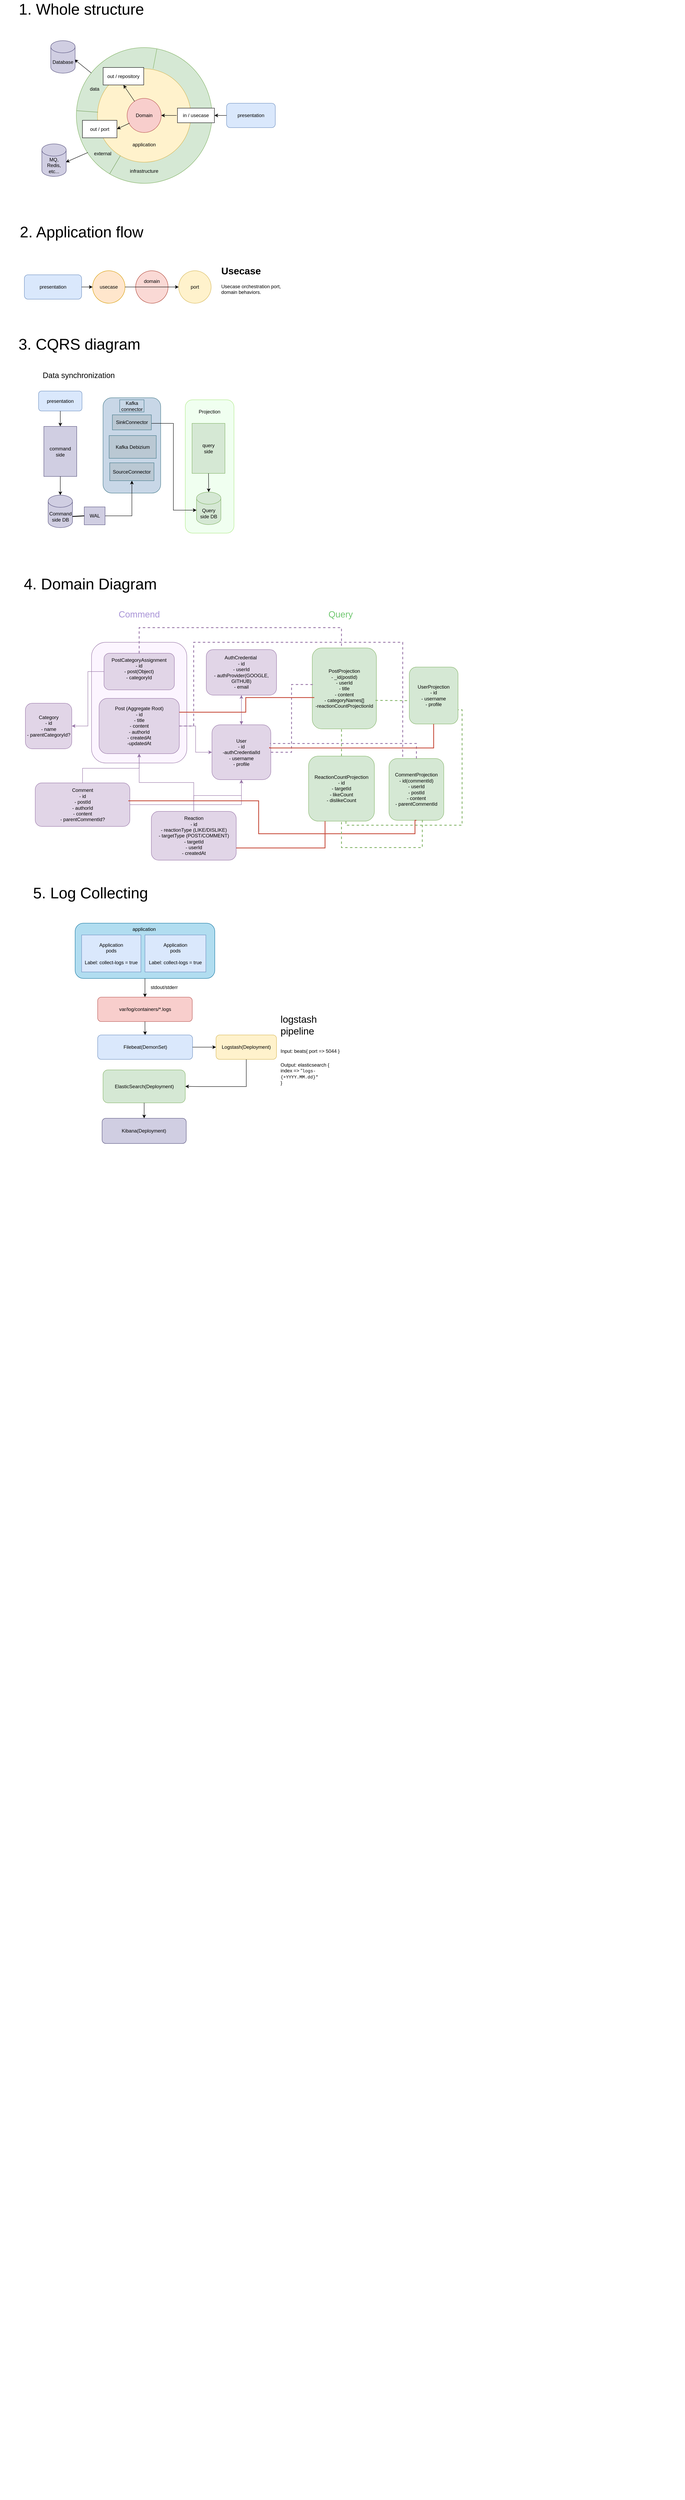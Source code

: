 <mxfile border="50" scale="3" compressed="false" locked="false" version="28.2.8">
  <diagram name="Blank" id="YmL12bMKpDGza6XwsDPr">
    <mxGraphModel dx="2720" dy="1906" grid="0" gridSize="10" guides="1" tooltips="1" connect="1" arrows="1" fold="1" page="0" pageScale="1" pageWidth="827" pageHeight="1169" background="none" math="1" shadow="0">
      <root>
        <mxCell id="X5NqExCQtvZxIxQ7pmgY-0" />
        <mxCell id="1" parent="X5NqExCQtvZxIxQ7pmgY-0" />
        <mxCell id="SZ4EYLZbuCpAx5nPU0Xi-6" value="" style="rounded=1;whiteSpace=wrap;html=1;fillColor=#C8D7E7;strokeColor=#417788;" vertex="1" parent="1">
          <mxGeometry x="270.75" y="906.5" width="142" height="234.5" as="geometry" />
        </mxCell>
        <mxCell id="BcY9sy_zfo6CxUwBML9b-4" value="" style="rounded=1;whiteSpace=wrap;html=1;fillColor=#b1ddf0;strokeColor=#10739e;" parent="1" vertex="1">
          <mxGeometry x="202" y="2199" width="344" height="136" as="geometry" />
        </mxCell>
        <mxCell id="hHeUjl5ZpuqxV36XK3zu-25" value="" style="rounded=1;whiteSpace=wrap;html=1;fillColor=light-dark(#fcf5ff, #c7d1c1);strokeColor=#9673A6;" parent="1" vertex="1">
          <mxGeometry x="242.37" y="1508" width="234.75" height="297" as="geometry" />
        </mxCell>
        <mxCell id="OlqHOeAXy3FRhEp2WzW1-74" value="" style="rounded=1;whiteSpace=wrap;html=1;fillColor=light-dark(#f0fff0, #1f2f1e);strokeColor=#AEE985;" parent="1" vertex="1">
          <mxGeometry x="473.25" y="911.5" width="120" height="328" as="geometry" />
        </mxCell>
        <mxCell id="OlqHOeAXy3FRhEp2WzW1-1" value="&lt;div&gt;&lt;br&gt;&lt;/div&gt;&lt;div&gt;&lt;br&gt;&lt;/div&gt;&lt;div&gt;&lt;br&gt;&lt;/div&gt;&lt;div&gt;&lt;br&gt;&lt;/div&gt;&lt;div&gt;&lt;br&gt;&lt;/div&gt;&lt;div&gt;&lt;br&gt;&lt;/div&gt;&lt;div&gt;&lt;br&gt;&lt;/div&gt;&lt;div&gt;&lt;br&gt;&lt;/div&gt;&lt;div&gt;&lt;br&gt;&lt;/div&gt;&lt;div&gt;&lt;br&gt;&lt;/div&gt;&lt;div&gt;&lt;br&gt;&lt;br&gt;&lt;br&gt;&lt;br&gt;&lt;br&gt;&lt;br&gt;&lt;br&gt;&lt;br&gt;&lt;br&gt;infrastructure&lt;/div&gt;" style="ellipse;whiteSpace=wrap;html=1;aspect=fixed;fillColor=#d5e8d4;strokeColor=#82b366;" parent="1" vertex="1">
          <mxGeometry x="205" y="45" width="334" height="334" as="geometry" />
        </mxCell>
        <mxCell id="OlqHOeAXy3FRhEp2WzW1-3" value="&lt;br&gt;&lt;br&gt;&lt;br&gt;&lt;br&gt;&lt;br&gt;&lt;br&gt;&lt;br&gt;&lt;br&gt;&lt;br&gt;&lt;br&gt;application" style="ellipse;whiteSpace=wrap;html=1;aspect=fixed;fillColor=#fff2cc;strokeColor=#d6b656;" parent="1" vertex="1">
          <mxGeometry x="257" y="97" width="230" height="230" as="geometry" />
        </mxCell>
        <mxCell id="OlqHOeAXy3FRhEp2WzW1-2" value="Domain" style="ellipse;whiteSpace=wrap;html=1;aspect=fixed;fillColor=#f8cecc;strokeColor=#b85450;" parent="1" vertex="1">
          <mxGeometry x="330" y="170" width="84" height="84" as="geometry" />
        </mxCell>
        <mxCell id="OlqHOeAXy3FRhEp2WzW1-4" value="in / usecase" style="rounded=0;whiteSpace=wrap;html=1;" parent="1" vertex="1">
          <mxGeometry x="454" y="194" width="91" height="36" as="geometry" />
        </mxCell>
        <mxCell id="OlqHOeAXy3FRhEp2WzW1-5" value="out / repository" style="rounded=0;whiteSpace=wrap;html=1;" parent="1" vertex="1">
          <mxGeometry x="271" y="94" width="100" height="43" as="geometry" />
        </mxCell>
        <mxCell id="OlqHOeAXy3FRhEp2WzW1-6" value="out / port" style="rounded=0;whiteSpace=wrap;html=1;" parent="1" vertex="1">
          <mxGeometry x="220" y="224" width="85" height="43" as="geometry" />
        </mxCell>
        <mxCell id="OlqHOeAXy3FRhEp2WzW1-7" value="" style="endArrow=none;html=1;rounded=0;fillColor=#d5e8d4;strokeColor=#749F5C;entryX=0.245;entryY=0.931;entryDx=0;entryDy=0;entryPerimeter=0;" parent="1" source="OlqHOeAXy3FRhEp2WzW1-1" target="OlqHOeAXy3FRhEp2WzW1-3" edge="1">
          <mxGeometry width="50" height="50" relative="1" as="geometry">
            <mxPoint x="215" y="395.03" as="sourcePoint" />
            <mxPoint x="286" y="346" as="targetPoint" />
          </mxGeometry>
        </mxCell>
        <mxCell id="OlqHOeAXy3FRhEp2WzW1-8" value="" style="endArrow=none;html=1;rounded=0;entryX=0.006;entryY=0.465;entryDx=0;entryDy=0;entryPerimeter=0;fillColor=#d5e8d4;strokeColor=#749F5C;" parent="1" source="OlqHOeAXy3FRhEp2WzW1-1" target="OlqHOeAXy3FRhEp2WzW1-3" edge="1">
          <mxGeometry width="50" height="50" relative="1" as="geometry">
            <mxPoint x="140" y="151" as="sourcePoint" />
            <mxPoint x="190" y="101" as="targetPoint" />
          </mxGeometry>
        </mxCell>
        <mxCell id="OlqHOeAXy3FRhEp2WzW1-9" value="" style="endArrow=none;html=1;rounded=0;fillColor=#d5e8d4;strokeColor=#82b366;" parent="1" target="OlqHOeAXy3FRhEp2WzW1-1" edge="1">
          <mxGeometry width="50" height="50" relative="1" as="geometry">
            <mxPoint x="394" y="97" as="sourcePoint" />
            <mxPoint x="447" y="9" as="targetPoint" />
          </mxGeometry>
        </mxCell>
        <mxCell id="OlqHOeAXy3FRhEp2WzW1-10" value="data" style="text;html=1;align=center;verticalAlign=middle;whiteSpace=wrap;rounded=0;" parent="1" vertex="1">
          <mxGeometry x="220" y="132" width="60" height="30" as="geometry" />
        </mxCell>
        <mxCell id="OlqHOeAXy3FRhEp2WzW1-11" value="external" style="text;html=1;align=center;verticalAlign=middle;whiteSpace=wrap;rounded=0;" parent="1" vertex="1">
          <mxGeometry x="240" y="291" width="60" height="30" as="geometry" />
        </mxCell>
        <mxCell id="OlqHOeAXy3FRhEp2WzW1-14" value="presentation" style="rounded=1;whiteSpace=wrap;html=1;fillColor=#dae8fc;strokeColor=#6c8ebf;" parent="1" vertex="1">
          <mxGeometry x="575" y="182" width="120" height="60" as="geometry" />
        </mxCell>
        <mxCell id="OlqHOeAXy3FRhEp2WzW1-21" value="" style="endArrow=classic;html=1;rounded=0;entryX=1;entryY=0.5;entryDx=0;entryDy=0;exitX=0;exitY=0.5;exitDx=0;exitDy=0;" parent="1" source="OlqHOeAXy3FRhEp2WzW1-14" target="OlqHOeAXy3FRhEp2WzW1-4" edge="1">
          <mxGeometry width="50" height="50" relative="1" as="geometry">
            <mxPoint x="630" y="220" as="sourcePoint" />
            <mxPoint x="680" y="170" as="targetPoint" />
          </mxGeometry>
        </mxCell>
        <mxCell id="OlqHOeAXy3FRhEp2WzW1-22" value="" style="endArrow=classic;html=1;rounded=0;" parent="1" target="OlqHOeAXy3FRhEp2WzW1-2" edge="1">
          <mxGeometry width="50" height="50" relative="1" as="geometry">
            <mxPoint x="452" y="212" as="sourcePoint" />
            <mxPoint x="530" y="162" as="targetPoint" />
          </mxGeometry>
        </mxCell>
        <mxCell id="OlqHOeAXy3FRhEp2WzW1-23" value="" style="endArrow=classic;html=1;rounded=0;entryX=1;entryY=0.5;entryDx=0;entryDy=0;exitX=0.071;exitY=0.726;exitDx=0;exitDy=0;exitPerimeter=0;" parent="1" source="OlqHOeAXy3FRhEp2WzW1-2" target="OlqHOeAXy3FRhEp2WzW1-6" edge="1">
          <mxGeometry width="50" height="50" relative="1" as="geometry">
            <mxPoint x="336" y="230" as="sourcePoint" />
            <mxPoint x="386" y="180" as="targetPoint" />
          </mxGeometry>
        </mxCell>
        <mxCell id="OlqHOeAXy3FRhEp2WzW1-24" value="" style="endArrow=classic;html=1;rounded=0;entryX=0.5;entryY=1;entryDx=0;entryDy=0;" parent="1" source="OlqHOeAXy3FRhEp2WzW1-2" target="OlqHOeAXy3FRhEp2WzW1-5" edge="1">
          <mxGeometry width="50" height="50" relative="1" as="geometry">
            <mxPoint x="384.08" y="167.35" as="sourcePoint" />
            <mxPoint x="319.0" y="133.002" as="targetPoint" />
          </mxGeometry>
        </mxCell>
        <mxCell id="OlqHOeAXy3FRhEp2WzW1-25" value="" style="endArrow=classic;html=1;rounded=0;entryX=0.985;entryY=0.562;entryDx=0;entryDy=0;exitX=0.085;exitY=0.773;exitDx=0;exitDy=0;exitPerimeter=0;entryPerimeter=0;" parent="1" source="OlqHOeAXy3FRhEp2WzW1-1" target="OlqHOeAXy3FRhEp2WzW1-51" edge="1">
          <mxGeometry width="50" height="50" relative="1" as="geometry">
            <mxPoint x="169" y="345" as="sourcePoint" />
            <mxPoint x="187" y="321" as="targetPoint" />
          </mxGeometry>
        </mxCell>
        <mxCell id="OlqHOeAXy3FRhEp2WzW1-26" value="" style="endArrow=classic;html=1;rounded=0;entryX=0.974;entryY=0.578;entryDx=0;entryDy=0;entryPerimeter=0;" parent="1" source="OlqHOeAXy3FRhEp2WzW1-1" target="OlqHOeAXy3FRhEp2WzW1-48" edge="1">
          <mxGeometry width="50" height="50" relative="1" as="geometry">
            <mxPoint x="180" y="64" as="sourcePoint" />
            <mxPoint x="203" y="77" as="targetPoint" />
          </mxGeometry>
        </mxCell>
        <mxCell id="OlqHOeAXy3FRhEp2WzW1-27" value="&lt;span style=&quot;font-size: 38px;&quot;&gt;1. Whole structure&lt;/span&gt;" style="text;html=1;align=center;verticalAlign=middle;whiteSpace=wrap;rounded=0;strokeWidth=5;" parent="1" vertex="1">
          <mxGeometry x="39" y="-64" width="357" height="30" as="geometry" />
        </mxCell>
        <mxCell id="OlqHOeAXy3FRhEp2WzW1-28" value="&lt;span style=&quot;font-size: 38px;&quot;&gt;2. Application flow&lt;/span&gt;" style="text;html=1;align=center;verticalAlign=middle;whiteSpace=wrap;rounded=0;strokeWidth=5;" parent="1" vertex="1">
          <mxGeometry x="17.5" y="484" width="400" height="30" as="geometry" />
        </mxCell>
        <mxCell id="OlqHOeAXy3FRhEp2WzW1-29" value="presentation" style="rounded=1;whiteSpace=wrap;html=1;fillColor=#dae8fc;strokeColor=#6c8ebf;" parent="1" vertex="1">
          <mxGeometry x="77" y="604" width="141" height="60" as="geometry" />
        </mxCell>
        <mxCell id="OlqHOeAXy3FRhEp2WzW1-31" value="port" style="ellipse;whiteSpace=wrap;html=1;aspect=fixed;fillColor=#fff2cc;strokeColor=#d6b656;" parent="1" vertex="1">
          <mxGeometry x="457" y="594" width="80" height="80" as="geometry" />
        </mxCell>
        <mxCell id="OlqHOeAXy3FRhEp2WzW1-32" value="usecase" style="ellipse;whiteSpace=wrap;html=1;aspect=fixed;fillColor=#ffe6cc;strokeColor=#d79b00;" parent="1" vertex="1">
          <mxGeometry x="245" y="594" width="80" height="80" as="geometry" />
        </mxCell>
        <mxCell id="OlqHOeAXy3FRhEp2WzW1-39" value="domain&lt;div&gt;&lt;br&gt;&lt;/div&gt;&lt;div&gt;&lt;br&gt;&lt;/div&gt;" style="ellipse;whiteSpace=wrap;html=1;aspect=fixed;fillColor=#fad9d5;strokeColor=#ae4132;" parent="1" vertex="1">
          <mxGeometry x="351" y="594" width="80" height="80" as="geometry" />
        </mxCell>
        <mxCell id="OlqHOeAXy3FRhEp2WzW1-40" value="" style="endArrow=classic;html=1;rounded=0;entryX=0;entryY=0.5;entryDx=0;entryDy=0;exitX=1;exitY=0.5;exitDx=0;exitDy=0;" parent="1" source="OlqHOeAXy3FRhEp2WzW1-29" target="OlqHOeAXy3FRhEp2WzW1-32" edge="1">
          <mxGeometry width="50" height="50" relative="1" as="geometry">
            <mxPoint x="218" y="639" as="sourcePoint" />
            <mxPoint x="268" y="589" as="targetPoint" />
          </mxGeometry>
        </mxCell>
        <mxCell id="OlqHOeAXy3FRhEp2WzW1-44" value="" style="endArrow=classic;html=1;rounded=0;exitX=1;exitY=0.5;exitDx=0;exitDy=0;entryX=0;entryY=0.5;entryDx=0;entryDy=0;" parent="1" source="OlqHOeAXy3FRhEp2WzW1-32" target="OlqHOeAXy3FRhEp2WzW1-31" edge="1">
          <mxGeometry width="50" height="50" relative="1" as="geometry">
            <mxPoint x="329" y="673" as="sourcePoint" />
            <mxPoint x="379" y="623" as="targetPoint" />
          </mxGeometry>
        </mxCell>
        <mxCell id="OlqHOeAXy3FRhEp2WzW1-45" value="&lt;span style=&quot;font-size: 38px;&quot;&gt;3. CQRS diagram&amp;nbsp;&lt;/span&gt;" style="text;html=1;align=center;verticalAlign=middle;whiteSpace=wrap;rounded=0;strokeWidth=5;" parent="1" vertex="1">
          <mxGeometry x="17.5" y="756" width="400" height="38" as="geometry" />
        </mxCell>
        <mxCell id="OlqHOeAXy3FRhEp2WzW1-46" value="&lt;h1 style=&quot;margin-top: 0px;&quot;&gt;Usecase&lt;/h1&gt;&lt;p&gt;Usecase orchestration port, domain behaviors.&lt;/p&gt;&lt;p&gt;&lt;br&gt;&lt;/p&gt;" style="text;html=1;whiteSpace=wrap;overflow=hidden;rounded=0;" parent="1" vertex="1">
          <mxGeometry x="560" y="574" width="180" height="120" as="geometry" />
        </mxCell>
        <mxCell id="OlqHOeAXy3FRhEp2WzW1-48" value="Database" style="shape=cylinder3;whiteSpace=wrap;html=1;boundedLbl=1;backgroundOutline=1;size=15;fillColor=#d0cee2;strokeColor=#56517e;" parent="1" vertex="1">
          <mxGeometry x="142" y="28" width="60" height="80" as="geometry" />
        </mxCell>
        <mxCell id="OlqHOeAXy3FRhEp2WzW1-51" value="MQ, Redis, etc..." style="shape=cylinder3;whiteSpace=wrap;html=1;boundedLbl=1;backgroundOutline=1;size=15;fillColor=#d0cee2;strokeColor=#56517e;" parent="1" vertex="1">
          <mxGeometry x="120" y="282" width="60" height="80" as="geometry" />
        </mxCell>
        <mxCell id="OlqHOeAXy3FRhEp2WzW1-52" value="Query side DB" style="shape=cylinder3;whiteSpace=wrap;html=1;boundedLbl=1;backgroundOutline=1;size=15;fillColor=#d5e8d4;strokeColor=#82b366;" parent="1" vertex="1">
          <mxGeometry x="501" y="1138.5" width="60" height="80" as="geometry" />
        </mxCell>
        <mxCell id="OlqHOeAXy3FRhEp2WzW1-53" value="command&lt;div&gt;side&lt;/div&gt;" style="rounded=0;whiteSpace=wrap;html=1;fillColor=#d0cee2;strokeColor=#56517e;" parent="1" vertex="1">
          <mxGeometry x="125" y="977" width="81" height="123" as="geometry" />
        </mxCell>
        <mxCell id="OlqHOeAXy3FRhEp2WzW1-54" value="Command&lt;div&gt;side DB&lt;/div&gt;" style="shape=cylinder3;whiteSpace=wrap;html=1;boundedLbl=1;backgroundOutline=1;size=15;fillColor=#d0cee2;strokeColor=#56517e;" parent="1" vertex="1">
          <mxGeometry x="135.5" y="1146" width="60" height="80" as="geometry" />
        </mxCell>
        <mxCell id="OlqHOeAXy3FRhEp2WzW1-57" value="query&lt;div&gt;side&lt;/div&gt;" style="rounded=0;whiteSpace=wrap;html=1;fillColor=#d5e8d4;strokeColor=#82b366;" parent="1" vertex="1">
          <mxGeometry x="490" y="969.5" width="81" height="123" as="geometry" />
        </mxCell>
        <mxCell id="OlqHOeAXy3FRhEp2WzW1-59" value="" style="endArrow=classic;html=1;rounded=0;exitX=0.5;exitY=1;exitDx=0;exitDy=0;entryX=0.5;entryY=0;entryDx=0;entryDy=0;entryPerimeter=0;" parent="1" source="OlqHOeAXy3FRhEp2WzW1-53" target="OlqHOeAXy3FRhEp2WzW1-54" edge="1">
          <mxGeometry width="50" height="50" relative="1" as="geometry">
            <mxPoint x="208.5" y="1126" as="sourcePoint" />
            <mxPoint x="258.5" y="1076" as="targetPoint" />
          </mxGeometry>
        </mxCell>
        <mxCell id="OlqHOeAXy3FRhEp2WzW1-60" value="" style="endArrow=classic;html=1;rounded=0;exitX=0.5;exitY=1;exitDx=0;exitDy=0;entryX=0.5;entryY=0;entryDx=0;entryDy=0;entryPerimeter=0;" parent="1" source="OlqHOeAXy3FRhEp2WzW1-57" target="OlqHOeAXy3FRhEp2WzW1-52" edge="1">
          <mxGeometry width="50" height="50" relative="1" as="geometry">
            <mxPoint x="594" y="1124.5" as="sourcePoint" />
            <mxPoint x="644" y="1074.5" as="targetPoint" />
          </mxGeometry>
        </mxCell>
        <mxCell id="OlqHOeAXy3FRhEp2WzW1-61" value="&lt;font style=&quot;font-size: 19px;&quot;&gt;Data synchronization&lt;/font&gt;" style="text;html=1;align=center;verticalAlign=middle;whiteSpace=wrap;rounded=0;" parent="1" vertex="1">
          <mxGeometry x="105" y="837" width="212" height="30" as="geometry" />
        </mxCell>
        <mxCell id="OlqHOeAXy3FRhEp2WzW1-63" value="presentation" style="rounded=1;whiteSpace=wrap;html=1;fillColor=#dae8fc;strokeColor=#6c8ebf;" parent="1" vertex="1">
          <mxGeometry x="112" y="890" width="107" height="49" as="geometry" />
        </mxCell>
        <mxCell id="OlqHOeAXy3FRhEp2WzW1-64" value="" style="endArrow=classic;html=1;rounded=0;exitX=0.5;exitY=1;exitDx=0;exitDy=0;entryX=0.5;entryY=0;entryDx=0;entryDy=0;" parent="1" source="OlqHOeAXy3FRhEp2WzW1-63" target="OlqHOeAXy3FRhEp2WzW1-53" edge="1">
          <mxGeometry width="50" height="50" relative="1" as="geometry">
            <mxPoint x="285" y="1003" as="sourcePoint" />
            <mxPoint x="335" y="953" as="targetPoint" />
          </mxGeometry>
        </mxCell>
        <mxCell id="OlqHOeAXy3FRhEp2WzW1-72" value="&lt;span style=&quot;font-size: 38px;&quot;&gt;4. Domain Diagram&amp;nbsp;&amp;nbsp;&lt;/span&gt;" style="text;html=1;align=center;verticalAlign=middle;whiteSpace=wrap;rounded=0;strokeWidth=5;" parent="1" vertex="1">
          <mxGeometry x="49" y="1346" width="402" height="38" as="geometry" />
        </mxCell>
        <mxCell id="OlqHOeAXy3FRhEp2WzW1-75" value="Projection" style="text;html=1;align=center;verticalAlign=middle;whiteSpace=wrap;rounded=0;" parent="1" vertex="1">
          <mxGeometry x="503.25" y="925.5" width="60" height="30" as="geometry" />
        </mxCell>
        <mxCell id="hHeUjl5ZpuqxV36XK3zu-1" value="Category&lt;br&gt;- id&lt;br&gt;- name&lt;br&gt;- parentCategoryId?" style="rounded=1;whiteSpace=wrap;html=1;strokeColor=#9673a6;fillColor=#e1d5e7;fontSize=12" parent="1" vertex="1">
          <mxGeometry x="79.5" y="1658" width="114.25" height="112" as="geometry" />
        </mxCell>
        <mxCell id="hHeUjl5ZpuqxV36XK3zu-2" value="User&lt;br&gt;- id&lt;div&gt;-authCredentialId&lt;br&gt;&lt;div&gt;- username&lt;br&gt;- profile&lt;/div&gt;&lt;/div&gt;" style="rounded=1;whiteSpace=wrap;html=1;strokeColor=#9673a6;fillColor=#e1d5e7;fontSize=12" parent="1" vertex="1">
          <mxGeometry x="539" y="1711" width="145" height="135" as="geometry" />
        </mxCell>
        <mxCell id="hHeUjl5ZpuqxV36XK3zu-3" value="Post (Aggregate Root)&lt;br&gt;- id&lt;br&gt;- title&lt;br&gt;- content&lt;br&gt;- authorId&lt;br&gt;- createdAt&lt;div&gt;-updatedAt&lt;/div&gt;" style="rounded=1;whiteSpace=wrap;html=1;strokeColor=#9673a6;fillColor=#e1d5e7;fontSize=12" parent="1" vertex="1">
          <mxGeometry x="261" y="1646" width="197.5" height="136" as="geometry" />
        </mxCell>
        <mxCell id="hHeUjl5ZpuqxV36XK3zu-4" value="Comment&lt;br&gt;- id&lt;br&gt;- postId&lt;br&gt;- authorId&lt;br&gt;- content&lt;br&gt;- parentCommentId?" style="rounded=1;whiteSpace=wrap;html=1;strokeColor=#9673a6;fillColor=#e1d5e7;fontSize=12" parent="1" vertex="1">
          <mxGeometry x="103.75" y="1854" width="233" height="107" as="geometry" />
        </mxCell>
        <mxCell id="hHeUjl5ZpuqxV36XK3zu-5" value="&lt;div&gt;Reaction&lt;/div&gt;&lt;div&gt;&lt;span style=&quot;background-color: transparent; color: light-dark(rgb(0, 0, 0), rgb(255, 255, 255));&quot;&gt;- id&lt;/span&gt;&lt;/div&gt;&lt;div&gt;&lt;span style=&quot;background-color: transparent; color: light-dark(rgb(0, 0, 0), rgb(255, 255, 255));&quot;&gt;- reactionType (LIKE/DISLIKE)&lt;/span&gt;&lt;/div&gt;- targetType (POST/COMMENT)&lt;br&gt;- targetId&lt;br&gt;- userId&lt;br&gt;- createdAt" style="rounded=1;whiteSpace=wrap;html=1;strokeColor=#9673a6;fillColor=#e1d5e7;fontSize=12" parent="1" vertex="1">
          <mxGeometry x="389.74" y="1924" width="209" height="120" as="geometry" />
        </mxCell>
        <mxCell id="hHeUjl5ZpuqxV36XK3zu-7" style="edgeStyle=orthogonalEdgeStyle;rounded=0;orthogonalLoop=1;jettySize=auto;fillColor=#e1d5e7;strokeColor=#9673a6;" parent="1" source="hHeUjl5ZpuqxV36XK3zu-3" target="hHeUjl5ZpuqxV36XK3zu-2" edge="1">
          <mxGeometry relative="1" as="geometry" />
        </mxCell>
        <mxCell id="hHeUjl5ZpuqxV36XK3zu-9" style="edgeStyle=orthogonalEdgeStyle;rounded=0;orthogonalLoop=1;jettySize=auto;fillColor=#e1d5e7;strokeColor=#9673a6;" parent="1" source="hHeUjl5ZpuqxV36XK3zu-4" target="hHeUjl5ZpuqxV36XK3zu-3" edge="1">
          <mxGeometry relative="1" as="geometry" />
        </mxCell>
        <mxCell id="hHeUjl5ZpuqxV36XK3zu-10" style="edgeStyle=orthogonalEdgeStyle;rounded=0;orthogonalLoop=1;jettySize=auto;fillColor=#e1d5e7;strokeColor=#9673a6;" parent="1" source="hHeUjl5ZpuqxV36XK3zu-4" target="hHeUjl5ZpuqxV36XK3zu-2" edge="1">
          <mxGeometry relative="1" as="geometry" />
        </mxCell>
        <mxCell id="hHeUjl5ZpuqxV36XK3zu-11" style="edgeStyle=orthogonalEdgeStyle;rounded=0;orthogonalLoop=1;jettySize=auto;fillColor=#e1d5e7;strokeColor=#9673a6;" parent="1" source="hHeUjl5ZpuqxV36XK3zu-5" target="hHeUjl5ZpuqxV36XK3zu-2" edge="1">
          <mxGeometry relative="1" as="geometry" />
        </mxCell>
        <mxCell id="hHeUjl5ZpuqxV36XK3zu-12" style="edgeStyle=orthogonalEdgeStyle;rounded=0;orthogonalLoop=1;jettySize=auto;fillColor=#e1d5e7;strokeColor=#9673a6;" parent="1" source="hHeUjl5ZpuqxV36XK3zu-5" target="hHeUjl5ZpuqxV36XK3zu-3" edge="1">
          <mxGeometry relative="1" as="geometry" />
        </mxCell>
        <mxCell id="hHeUjl5ZpuqxV36XK3zu-17" value="PostProjection&lt;div&gt;&lt;span style=&quot;background-color: transparent; color: light-dark(rgb(0, 0, 0), rgb(255, 255, 255));&quot;&gt;- _id(postId)&lt;/span&gt;&lt;/div&gt;&lt;div&gt;- userId&lt;/div&gt;&lt;div&gt;&lt;span style=&quot;background-color: transparent; color: light-dark(rgb(0, 0, 0), rgb(255, 255, 255));&quot;&gt;- title&lt;/span&gt;&lt;/div&gt;&lt;div&gt;- content&lt;/div&gt;&lt;div&gt;&lt;span style=&quot;background-color: transparent; color: light-dark(rgb(0, 0, 0), rgb(255, 255, 255));&quot;&gt;- categoryNames[]&lt;/span&gt;&lt;/div&gt;&lt;div&gt;-reactionCountProjectionId&lt;/div&gt;" style="rounded=1;whiteSpace=wrap;html=1;fillColor=#d5e8d4;strokeColor=#82b366;" parent="1" vertex="1">
          <mxGeometry x="786" y="1522" width="158" height="199" as="geometry" />
        </mxCell>
        <mxCell id="hHeUjl5ZpuqxV36XK3zu-18" value="AuthCredential&amp;nbsp;&lt;div&gt;- id&lt;/div&gt;&lt;div&gt;- userId&lt;/div&gt;&lt;div&gt;- authProvider(GOOGLE, GITHUB)&lt;/div&gt;&lt;div&gt;-&amp;nbsp;email&lt;/div&gt;" style="rounded=1;whiteSpace=wrap;html=1;fillColor=#e1d5e7;strokeColor=#9673a6;" parent="1" vertex="1">
          <mxGeometry x="525" y="1526" width="173" height="112" as="geometry" />
        </mxCell>
        <mxCell id="hHeUjl5ZpuqxV36XK3zu-20" value="" style="endArrow=classic;html=1;rounded=0;exitX=0.5;exitY=0;exitDx=0;exitDy=0;entryX=0.5;entryY=1;entryDx=0;entryDy=0;edgeStyle=orthogonalEdgeStyle;fillColor=#e1d5e7;strokeColor=#9673a6;startArrow=block;startFill=1;" parent="1" source="hHeUjl5ZpuqxV36XK3zu-2" target="hHeUjl5ZpuqxV36XK3zu-18" edge="1">
          <mxGeometry width="50" height="50" relative="1" as="geometry">
            <mxPoint x="700" y="1619" as="sourcePoint" />
            <mxPoint x="750" y="1569" as="targetPoint" />
          </mxGeometry>
        </mxCell>
        <mxCell id="hHeUjl5ZpuqxV36XK3zu-21" value="ReactionCountProjection&lt;div&gt;- id&lt;/div&gt;&lt;div&gt;- targetId&lt;/div&gt;&lt;div&gt;- likeCount&lt;/div&gt;&lt;div&gt;- dislikeCount&lt;/div&gt;" style="rounded=1;whiteSpace=wrap;html=1;fillColor=#d5e8d4;strokeColor=#82b366;" parent="1" vertex="1">
          <mxGeometry x="777" y="1788" width="162" height="160" as="geometry" />
        </mxCell>
        <mxCell id="hHeUjl5ZpuqxV36XK3zu-24" value="PostCategoryAssignment&lt;div&gt;- id&lt;/div&gt;&lt;div&gt;- post(Object)&lt;/div&gt;&lt;div&gt;- categoryId&lt;/div&gt;&lt;div&gt;&lt;br&gt;&lt;/div&gt;" style="rounded=1;whiteSpace=wrap;html=1;fillColor=#e1d5e7;strokeColor=#9673a6;" parent="1" vertex="1">
          <mxGeometry x="273.12" y="1535" width="173.25" height="90" as="geometry" />
        </mxCell>
        <mxCell id="hHeUjl5ZpuqxV36XK3zu-28" value="" style="endArrow=classic;html=1;rounded=0;exitX=0;exitY=0.5;exitDx=0;exitDy=0;entryX=1;entryY=0.5;entryDx=0;entryDy=0;edgeStyle=orthogonalEdgeStyle;fillColor=#e1d5e7;strokeColor=#9673a6;" parent="1" source="hHeUjl5ZpuqxV36XK3zu-24" target="hHeUjl5ZpuqxV36XK3zu-1" edge="1">
          <mxGeometry width="50" height="50" relative="1" as="geometry">
            <mxPoint x="226.5" y="1535" as="sourcePoint" />
            <mxPoint x="276.5" y="1485" as="targetPoint" />
          </mxGeometry>
        </mxCell>
        <mxCell id="hHeUjl5ZpuqxV36XK3zu-29" value="&lt;font style=&quot;font-size: 22px; color: rgb(168, 147, 215);&quot;&gt;Commend&lt;/font&gt;" style="text;html=1;align=center;verticalAlign=middle;whiteSpace=wrap;rounded=0;" parent="1" vertex="1">
          <mxGeometry x="329.74" y="1425" width="60" height="30" as="geometry" />
        </mxCell>
        <mxCell id="hHeUjl5ZpuqxV36XK3zu-30" value="&lt;font style=&quot;font-size: 22px; color: rgb(113, 200, 113);&quot;&gt;Query&lt;/font&gt;" style="text;html=1;align=center;verticalAlign=middle;whiteSpace=wrap;rounded=0;" parent="1" vertex="1">
          <mxGeometry x="826" y="1425" width="60" height="30" as="geometry" />
        </mxCell>
        <mxCell id="hHeUjl5ZpuqxV36XK3zu-31" value="" style="endArrow=none;html=1;strokeWidth=2;rounded=0;edgeStyle=orthogonalEdgeStyle;exitX=0.5;exitY=0;exitDx=0;exitDy=0;fillColor=#e1d5e7;strokeColor=#9673a6;dashed=1;" parent="1" source="hHeUjl5ZpuqxV36XK3zu-24" target="hHeUjl5ZpuqxV36XK3zu-17" edge="1">
          <mxGeometry width="50" height="50" relative="1" as="geometry">
            <mxPoint x="710" y="1539" as="sourcePoint" />
            <mxPoint x="767" y="1608" as="targetPoint" />
            <Array as="points">
              <mxPoint x="360" y="1472" />
              <mxPoint x="858" y="1472" />
            </Array>
          </mxGeometry>
        </mxCell>
        <mxCell id="hHeUjl5ZpuqxV36XK3zu-36" value="" style="endArrow=none;dashed=1;html=1;strokeWidth=2;rounded=0;edgeStyle=orthogonalEdgeStyle;entryX=0.019;entryY=0.452;entryDx=0;entryDy=0;entryPerimeter=0;fillColor=#e1d5e7;strokeColor=#9673a6;" parent="1" source="hHeUjl5ZpuqxV36XK3zu-2" target="hHeUjl5ZpuqxV36XK3zu-17" edge="1">
          <mxGeometry width="50" height="50" relative="1" as="geometry">
            <mxPoint x="702" y="1760" as="sourcePoint" />
            <mxPoint x="752" y="1710" as="targetPoint" />
          </mxGeometry>
        </mxCell>
        <mxCell id="hHeUjl5ZpuqxV36XK3zu-37" value="" style="endArrow=none;dashed=1;html=1;strokeWidth=2;rounded=0;edgeStyle=orthogonalEdgeStyle;entryX=0.456;entryY=1.005;entryDx=0;entryDy=0;entryPerimeter=0;fillColor=#d5e8d4;strokeColor=#82b366;exitX=0.5;exitY=0;exitDx=0;exitDy=0;" parent="1" source="hHeUjl5ZpuqxV36XK3zu-21" target="hHeUjl5ZpuqxV36XK3zu-17" edge="1">
          <mxGeometry width="50" height="50" relative="1" as="geometry">
            <mxPoint x="851" y="1796" as="sourcePoint" />
            <mxPoint x="1098" y="1741" as="targetPoint" />
          </mxGeometry>
        </mxCell>
        <mxCell id="hHeUjl5ZpuqxV36XK3zu-39" value="CommentProjection&lt;div&gt;- id(commentId)&lt;/div&gt;&lt;div&gt;- userId&lt;/div&gt;&lt;div&gt;&lt;span style=&quot;background-color: transparent; color: light-dark(rgb(0, 0, 0), rgb(255, 255, 255));&quot;&gt;- postId&lt;/span&gt;&lt;/div&gt;&lt;div&gt;- content&lt;/div&gt;&lt;div&gt;-&amp;nbsp;&lt;span style=&quot;background-color: transparent; color: light-dark(rgb(0, 0, 0), rgb(255, 255, 255));&quot;&gt;parentCommentId&lt;/span&gt;&lt;/div&gt;" style="rounded=1;whiteSpace=wrap;html=1;fillColor=#d5e8d4;strokeColor=#82b366;" parent="1" vertex="1">
          <mxGeometry x="975" y="1794" width="135" height="152" as="geometry" />
        </mxCell>
        <mxCell id="hHeUjl5ZpuqxV36XK3zu-41" value="" style="endArrow=none;html=1;rounded=0;entryX=0.032;entryY=0.613;entryDx=0;entryDy=0;exitX=1;exitY=0.25;exitDx=0;exitDy=0;entryPerimeter=0;fillColor=#fad9d5;jumpSize=6;edgeStyle=orthogonalEdgeStyle;endSize=11;startSize=12;strokeWidth=2;strokeColor=#C64A39;" parent="1" source="hHeUjl5ZpuqxV36XK3zu-3" target="hHeUjl5ZpuqxV36XK3zu-17" edge="1">
          <mxGeometry width="50" height="50" relative="1" as="geometry">
            <mxPoint x="494" y="1706.041" as="sourcePoint" />
            <mxPoint x="823.5" y="1697" as="targetPoint" />
          </mxGeometry>
        </mxCell>
        <mxCell id="hHeUjl5ZpuqxV36XK3zu-42" value="" style="endArrow=none;html=1;rounded=0;exitX=0.984;exitY=0.411;exitDx=0;exitDy=0;exitPerimeter=0;entryX=0.5;entryY=1;entryDx=0;entryDy=0;strokeWidth=2;fillColor=#d5e8d4;strokeColor=#C64A39;edgeStyle=orthogonalEdgeStyle;" parent="1" source="hHeUjl5ZpuqxV36XK3zu-4" target="hHeUjl5ZpuqxV36XK3zu-39" edge="1">
          <mxGeometry width="50" height="50" relative="1" as="geometry">
            <mxPoint x="360" y="1900" as="sourcePoint" />
            <mxPoint x="410" y="1850" as="targetPoint" />
            <Array as="points">
              <mxPoint x="654" y="1898" />
              <mxPoint x="654" y="1979" />
              <mxPoint x="1039" y="1979" />
            </Array>
          </mxGeometry>
        </mxCell>
        <mxCell id="hHeUjl5ZpuqxV36XK3zu-43" value="" style="endArrow=none;dashed=1;html=1;strokeWidth=2;rounded=0;exitX=0.5;exitY=0;exitDx=0;exitDy=0;entryX=0.986;entryY=0.341;entryDx=0;entryDy=0;entryPerimeter=0;edgeStyle=orthogonalEdgeStyle;fillColor=#e1d5e7;strokeColor=#9673a6;" parent="1" source="hHeUjl5ZpuqxV36XK3zu-39" target="hHeUjl5ZpuqxV36XK3zu-2" edge="1">
          <mxGeometry width="50" height="50" relative="1" as="geometry">
            <mxPoint x="1145" y="1759" as="sourcePoint" />
            <mxPoint x="1230" y="1625" as="targetPoint" />
          </mxGeometry>
        </mxCell>
        <mxCell id="hHeUjl5ZpuqxV36XK3zu-44" value="" style="endArrow=none;dashed=1;html=1;strokeWidth=2;rounded=0;entryX=0.5;entryY=1;entryDx=0;entryDy=0;edgeStyle=orthogonalEdgeStyle;fillColor=#d5e8d4;strokeColor=#82b366;" parent="1" target="hHeUjl5ZpuqxV36XK3zu-21" edge="1">
          <mxGeometry width="50" height="50" relative="1" as="geometry">
            <mxPoint x="1058" y="1946" as="sourcePoint" />
            <mxPoint x="988" y="1969" as="targetPoint" />
            <Array as="points">
              <mxPoint x="1057" y="2013" />
              <mxPoint x="858" y="2013" />
            </Array>
          </mxGeometry>
        </mxCell>
        <mxCell id="hHeUjl5ZpuqxV36XK3zu-46" value="" style="endArrow=none;dashed=1;html=1;strokeWidth=2;rounded=0;entryX=0.25;entryY=0;entryDx=0;entryDy=0;edgeStyle=orthogonalEdgeStyle;fillColor=#e1d5e7;strokeColor=#9673a6;" parent="1" source="hHeUjl5ZpuqxV36XK3zu-3" target="hHeUjl5ZpuqxV36XK3zu-39" edge="1">
          <mxGeometry width="50" height="50" relative="1" as="geometry">
            <mxPoint x="1496" y="1743" as="sourcePoint" />
            <mxPoint x="1135" y="1706" as="targetPoint" />
            <Array as="points">
              <mxPoint x="494" y="1714" />
              <mxPoint x="494" y="1508" />
              <mxPoint x="1009" y="1508" />
            </Array>
          </mxGeometry>
        </mxCell>
        <mxCell id="8rjKGR-H0WEBtovxUZnX-6" value="&#xa;  &#xa;    &#xa;      &#xa;        &#xa;        &#xa;        &#xa;        &#xa;        &#xa;          &#xa;        &#xa;        &#xa;        &#xa;        &#xa;          &#xa;        &#xa;        &#xa;        &#xa;        &#xa;          &#xa;        &#xa;        &#xa;        &#xa;        &#xa;          &#xa;        &#xa;        &#xa;        &#xa;        &#xa;          &#xa;        &#xa;        &#xa;        &#xa;        &#xa;          &#xa;        &#xa;        &#xa;        &#xa;        &#xa;          &#xa;        &#xa;        &#xa;        &#xa;        &#xa;          &#xa;        &#xa;        &#xa;        &#xa;        &#xa;          &#xa;        &#xa;        &#xa;        &#xa;        &#xa;          &#xa;        &#xa;&#xa;      &#xa;    &#xa;  &#xa;" style="text;whiteSpace=wrap;html=1;" parent="1" vertex="1">
          <mxGeometry x="1675" y="5192" width="28" height="885" as="geometry" />
        </mxCell>
        <mxCell id="KKNbO1JhLJstWaGySZ7I-7" value="" style="endArrow=none;html=1;rounded=0;strokeWidth=2;edgeStyle=orthogonalEdgeStyle;entryX=0.25;entryY=1;entryDx=0;entryDy=0;exitX=1;exitY=0.75;exitDx=0;exitDy=0;fillColor=#d5e8d4;strokeColor=#C64A39;" parent="1" source="hHeUjl5ZpuqxV36XK3zu-5" target="hHeUjl5ZpuqxV36XK3zu-21" edge="1">
          <mxGeometry width="50" height="50" relative="1" as="geometry">
            <mxPoint x="773" y="2072" as="sourcePoint" />
            <mxPoint x="823" y="2022" as="targetPoint" />
          </mxGeometry>
        </mxCell>
        <mxCell id="KKNbO1JhLJstWaGySZ7I-8" value="UserProjection&lt;div&gt;- id&lt;div&gt;&lt;div&gt;- username&lt;br&gt;- profile&lt;/div&gt;&lt;/div&gt;&lt;/div&gt;" style="rounded=1;whiteSpace=wrap;html=1;fillColor=#d5e8d4;strokeColor=#82b366;" parent="1" vertex="1">
          <mxGeometry x="1025" y="1569" width="120" height="140" as="geometry" />
        </mxCell>
        <mxCell id="KKNbO1JhLJstWaGySZ7I-9" value="" style="endArrow=none;html=1;rounded=0;edgeStyle=orthogonalEdgeStyle;strokeWidth=2;entryX=0.5;entryY=1;entryDx=0;entryDy=0;fillColor=#d5e8d4;strokeColor=#C64A39;" parent="1" target="KKNbO1JhLJstWaGySZ7I-8" edge="1">
          <mxGeometry width="50" height="50" relative="1" as="geometry">
            <mxPoint x="680" y="1767" as="sourcePoint" />
            <mxPoint x="997" y="1706" as="targetPoint" />
            <Array as="points">
              <mxPoint x="681" y="1768" />
              <mxPoint x="1085" y="1768" />
            </Array>
          </mxGeometry>
        </mxCell>
        <mxCell id="KKNbO1JhLJstWaGySZ7I-10" value="" style="endArrow=none;dashed=1;html=1;strokeWidth=2;rounded=0;exitX=0.985;exitY=0.648;exitDx=0;exitDy=0;exitPerimeter=0;entryX=0.006;entryY=0.59;entryDx=0;entryDy=0;entryPerimeter=0;fillColor=#d5e8d4;strokeColor=#82b366;" parent="1" source="hHeUjl5ZpuqxV36XK3zu-17" target="KKNbO1JhLJstWaGySZ7I-8" edge="1">
          <mxGeometry width="50" height="50" relative="1" as="geometry">
            <mxPoint x="958" y="1702" as="sourcePoint" />
            <mxPoint x="1008" y="1652" as="targetPoint" />
          </mxGeometry>
        </mxCell>
        <mxCell id="KKNbO1JhLJstWaGySZ7I-11" value="" style="endArrow=none;dashed=1;html=1;strokeWidth=2;rounded=0;entryX=1;entryY=0.75;entryDx=0;entryDy=0;exitX=0.568;exitY=1.002;exitDx=0;exitDy=0;exitPerimeter=0;edgeStyle=orthogonalEdgeStyle;fillColor=#d5e8d4;strokeColor=#82b366;" parent="1" source="hHeUjl5ZpuqxV36XK3zu-21" target="KKNbO1JhLJstWaGySZ7I-8" edge="1">
          <mxGeometry width="50" height="50" relative="1" as="geometry">
            <mxPoint x="1173" y="1799" as="sourcePoint" />
            <mxPoint x="1223" y="1749" as="targetPoint" />
          </mxGeometry>
        </mxCell>
        <mxCell id="BcY9sy_zfo6CxUwBML9b-1" value="&lt;span style=&quot;font-size: 38px;&quot;&gt;5. Log Collecting&lt;/span&gt;" style="text;html=1;align=center;verticalAlign=middle;whiteSpace=wrap;rounded=0;strokeWidth=5;" parent="1" vertex="1">
          <mxGeometry x="39" y="2106" width="402" height="38" as="geometry" />
        </mxCell>
        <mxCell id="BcY9sy_zfo6CxUwBML9b-2" value="Application&lt;div&gt;pods&lt;/div&gt;&lt;div&gt;&lt;br&gt;&lt;/div&gt;&lt;div&gt;Label:&amp;nbsp;&lt;span style=&quot;background-color: transparent; color: light-dark(rgb(0, 0, 0), rgb(255, 255, 255));&quot;&gt;collect-logs = true&lt;/span&gt;&lt;/div&gt;" style="rounded=0;whiteSpace=wrap;html=1;fillColor=#dae8fc;strokeColor=#6c8ebf;" parent="1" vertex="1">
          <mxGeometry x="218" y="2228" width="146" height="91" as="geometry" />
        </mxCell>
        <mxCell id="BcY9sy_zfo6CxUwBML9b-3" value="Application&lt;div&gt;pods&lt;/div&gt;&lt;div&gt;&lt;span style=&quot;background-color: transparent; color: light-dark(rgb(0, 0, 0), rgb(255, 255, 255));&quot;&gt;&lt;br&gt;&lt;/span&gt;&lt;/div&gt;&lt;div&gt;&lt;span style=&quot;background-color: transparent; color: light-dark(rgb(0, 0, 0), rgb(255, 255, 255));&quot;&gt;Label:&amp;nbsp;&lt;/span&gt;&lt;span style=&quot;background-color: transparent; color: light-dark(rgb(0, 0, 0), rgb(255, 255, 255));&quot;&gt;collect-logs = true&lt;/span&gt;&lt;/div&gt;" style="rounded=0;whiteSpace=wrap;html=1;fillColor=#dae8fc;strokeColor=#6c8ebf;" parent="1" vertex="1">
          <mxGeometry x="374" y="2228" width="150" height="91" as="geometry" />
        </mxCell>
        <mxCell id="BcY9sy_zfo6CxUwBML9b-5" value="" style="endArrow=classic;html=1;rounded=0;exitX=0.5;exitY=1;exitDx=0;exitDy=0;edgeStyle=orthogonalEdgeStyle;entryX=0.5;entryY=0;entryDx=0;entryDy=0;" parent="1" source="BcY9sy_zfo6CxUwBML9b-4" target="BcY9sy_zfo6CxUwBML9b-8" edge="1">
          <mxGeometry width="50" height="50" relative="1" as="geometry">
            <mxPoint x="354.73" y="2351" as="sourcePoint" />
            <mxPoint x="355" y="2379" as="targetPoint" />
          </mxGeometry>
        </mxCell>
        <mxCell id="BcY9sy_zfo6CxUwBML9b-6" value="stdout/stderr" style="text;html=1;whiteSpace=wrap;strokeColor=none;fillColor=none;align=center;verticalAlign=middle;rounded=0;" parent="1" vertex="1">
          <mxGeometry x="380" y="2342" width="83" height="30" as="geometry" />
        </mxCell>
        <mxCell id="BcY9sy_zfo6CxUwBML9b-8" value="var/log/containers/*.logs" style="rounded=1;whiteSpace=wrap;html=1;fillColor=#f8cecc;strokeColor=#b85450;" parent="1" vertex="1">
          <mxGeometry x="257.5" y="2381" width="233" height="60" as="geometry" />
        </mxCell>
        <mxCell id="BcY9sy_zfo6CxUwBML9b-10" value="Filebeat(DemonSet)" style="rounded=1;whiteSpace=wrap;html=1;fillColor=#dae8fc;strokeColor=#6c8ebf;" parent="1" vertex="1">
          <mxGeometry x="257.5" y="2474" width="233.75" height="60" as="geometry" />
        </mxCell>
        <mxCell id="BcY9sy_zfo6CxUwBML9b-12" value="" style="endArrow=classic;html=1;rounded=0;edgeStyle=orthogonalEdgeStyle;exitX=0.5;exitY=1;exitDx=0;exitDy=0;" parent="1" source="BcY9sy_zfo6CxUwBML9b-8" target="BcY9sy_zfo6CxUwBML9b-10" edge="1">
          <mxGeometry width="50" height="50" relative="1" as="geometry">
            <mxPoint x="311" y="2483" as="sourcePoint" />
            <mxPoint x="361" y="2433" as="targetPoint" />
          </mxGeometry>
        </mxCell>
        <mxCell id="BcY9sy_zfo6CxUwBML9b-13" value="Logstash(Deployment)" style="rounded=1;whiteSpace=wrap;html=1;fillColor=#fff2cc;strokeColor=#d6b656;" parent="1" vertex="1">
          <mxGeometry x="549" y="2474" width="149" height="60" as="geometry" />
        </mxCell>
        <mxCell id="BcY9sy_zfo6CxUwBML9b-15" value="&lt;h1 style=&quot;margin-top: 0px;&quot;&gt;&lt;span style=&quot;background-color: transparent; color: light-dark(rgb(0, 0, 0), rgb(255, 255, 255)); font-weight: normal;&quot;&gt;logstash pipeline&lt;/span&gt;&lt;/h1&gt;&lt;h1 style=&quot;margin-top: 0px;&quot;&gt;&lt;span style=&quot;background-color: transparent; color: light-dark(rgb(0, 0, 0), rgb(255, 255, 255)); font-size: 12px; font-weight: 400;&quot;&gt;Input: beats{ port =&amp;gt; 5044 }&lt;/span&gt;&lt;/h1&gt;&lt;div&gt;&lt;span style=&quot;font-size: 12px; font-weight: 400;&quot;&gt;Output: elasticsearch {&amp;nbsp;&lt;/span&gt;&lt;/div&gt;&lt;div&gt;&lt;span style=&quot;font-size: 12px; font-weight: 400;&quot;&gt;index =&amp;gt; &quot;&lt;/span&gt;&lt;span style=&quot;background-color: transparent; font-family: &amp;quot;JetBrains Mono&amp;quot;, Consolas, &amp;quot;Liberation Mono&amp;quot;, Menlo, Courier, monospace; font-size: 11.05px;&quot;&gt;&lt;font style=&quot;color: rgb(0, 0, 0);&quot;&gt;logs-{+YYYY.MM.dd}&quot;&lt;/font&gt;&lt;/span&gt;&lt;/div&gt;&lt;div&gt;&lt;span style=&quot;background-color: transparent; color: light-dark(rgb(0, 0, 0), rgb(255, 255, 255));&quot;&gt;}&lt;/span&gt;&lt;/div&gt;" style="text;html=1;whiteSpace=wrap;overflow=hidden;rounded=0;strokeWidth=1;" parent="1" vertex="1">
          <mxGeometry x="706" y="2415" width="180" height="209" as="geometry" />
        </mxCell>
        <mxCell id="BcY9sy_zfo6CxUwBML9b-16" value="" style="endArrow=classic;html=1;rounded=0;exitX=1;exitY=0.5;exitDx=0;exitDy=0;entryX=0;entryY=0.5;entryDx=0;entryDy=0;" parent="1" source="BcY9sy_zfo6CxUwBML9b-10" target="BcY9sy_zfo6CxUwBML9b-13" edge="1">
          <mxGeometry width="50" height="50" relative="1" as="geometry">
            <mxPoint x="532" y="2653" as="sourcePoint" />
            <mxPoint x="582" y="2603" as="targetPoint" />
          </mxGeometry>
        </mxCell>
        <mxCell id="BcY9sy_zfo6CxUwBML9b-17" value="ElasticSearch(Deployment)" style="rounded=1;whiteSpace=wrap;html=1;fillColor=#d5e8d4;strokeColor=#82b366;" parent="1" vertex="1">
          <mxGeometry x="270.75" y="2560" width="202.5" height="81" as="geometry" />
        </mxCell>
        <mxCell id="BcY9sy_zfo6CxUwBML9b-18" value="Kibana(Deployment)" style="rounded=1;whiteSpace=wrap;html=1;fillColor=#d0cee2;strokeColor=#56517e;" parent="1" vertex="1">
          <mxGeometry x="268.38" y="2679" width="207.25" height="62" as="geometry" />
        </mxCell>
        <mxCell id="BcY9sy_zfo6CxUwBML9b-19" value="" style="endArrow=classic;html=1;rounded=0;entryX=1;entryY=0.5;entryDx=0;entryDy=0;edgeStyle=orthogonalEdgeStyle;exitX=0.5;exitY=1;exitDx=0;exitDy=0;" parent="1" source="BcY9sy_zfo6CxUwBML9b-13" target="BcY9sy_zfo6CxUwBML9b-17" edge="1">
          <mxGeometry width="50" height="50" relative="1" as="geometry">
            <mxPoint x="540" y="2659" as="sourcePoint" />
            <mxPoint x="590" y="2609" as="targetPoint" />
            <Array as="points">
              <mxPoint x="624" y="2601" />
              <mxPoint x="511" y="2601" />
            </Array>
          </mxGeometry>
        </mxCell>
        <mxCell id="BcY9sy_zfo6CxUwBML9b-20" value="" style="endArrow=classic;html=1;rounded=0;entryX=0.5;entryY=0;entryDx=0;entryDy=0;exitX=0.5;exitY=1;exitDx=0;exitDy=0;" parent="1" source="BcY9sy_zfo6CxUwBML9b-17" target="BcY9sy_zfo6CxUwBML9b-18" edge="1">
          <mxGeometry width="50" height="50" relative="1" as="geometry">
            <mxPoint x="540" y="2659" as="sourcePoint" />
            <mxPoint x="590" y="2609" as="targetPoint" />
          </mxGeometry>
        </mxCell>
        <mxCell id="BcY9sy_zfo6CxUwBML9b-22" value="application" style="text;html=1;whiteSpace=wrap;strokeColor=none;fillColor=none;align=center;verticalAlign=middle;rounded=0;" parent="1" vertex="1">
          <mxGeometry x="342" y="2199" width="60" height="30" as="geometry" />
        </mxCell>
        <mxCell id="SZ4EYLZbuCpAx5nPU0Xi-1" value="Kafka Debizium" style="rounded=0;whiteSpace=wrap;html=1;fillColor=#bac8d3;strokeColor=#417788;" vertex="1" parent="1">
          <mxGeometry x="285.75" y="999.5" width="116" height="56" as="geometry" />
        </mxCell>
        <mxCell id="SZ4EYLZbuCpAx5nPU0Xi-9" style="edgeStyle=orthogonalEdgeStyle;rounded=0;orthogonalLoop=1;jettySize=auto;html=1;" edge="1" parent="1" source="SZ4EYLZbuCpAx5nPU0Xi-2" target="SZ4EYLZbuCpAx5nPU0Xi-4">
          <mxGeometry relative="1" as="geometry" />
        </mxCell>
        <mxCell id="SZ4EYLZbuCpAx5nPU0Xi-2" value="WAL" style="rounded=0;whiteSpace=wrap;html=1;fillColor=#d0cee2;strokeColor=#56517e;" vertex="1" parent="1">
          <mxGeometry x="224.5" y="1175" width="51.25" height="44" as="geometry" />
        </mxCell>
        <mxCell id="SZ4EYLZbuCpAx5nPU0Xi-3" value="" style="endArrow=none;html=1;rounded=0;exitX=1;exitY=0;exitDx=0;exitDy=52.5;exitPerimeter=0;entryX=0;entryY=0.5;entryDx=0;entryDy=0;strokeWidth=2;" edge="1" parent="1" source="OlqHOeAXy3FRhEp2WzW1-54" target="SZ4EYLZbuCpAx5nPU0Xi-2">
          <mxGeometry width="50" height="50" relative="1" as="geometry">
            <mxPoint x="429.75" y="1097" as="sourcePoint" />
            <mxPoint x="479.75" y="1047" as="targetPoint" />
          </mxGeometry>
        </mxCell>
        <mxCell id="SZ4EYLZbuCpAx5nPU0Xi-4" value="SourceConnector" style="rounded=0;whiteSpace=wrap;html=1;fillColor=#bac8d3;strokeColor=#417788;" vertex="1" parent="1">
          <mxGeometry x="287.25" y="1066.5" width="109" height="44" as="geometry" />
        </mxCell>
        <mxCell id="SZ4EYLZbuCpAx5nPU0Xi-11" style="edgeStyle=orthogonalEdgeStyle;rounded=0;orthogonalLoop=1;jettySize=auto;html=1;" edge="1" parent="1" target="OlqHOeAXy3FRhEp2WzW1-52">
          <mxGeometry relative="1" as="geometry">
            <mxPoint x="380" y="969.5" as="sourcePoint" />
            <mxPoint x="491.25" y="1183.5" as="targetPoint" />
            <Array as="points">
              <mxPoint x="444" y="970" />
              <mxPoint x="444" y="1183" />
            </Array>
          </mxGeometry>
        </mxCell>
        <mxCell id="SZ4EYLZbuCpAx5nPU0Xi-5" value="SinkConnector" style="rounded=0;whiteSpace=wrap;html=1;fillColor=#bac8d3;strokeColor=#417788;" vertex="1" parent="1">
          <mxGeometry x="293.75" y="948.5" width="96" height="37" as="geometry" />
        </mxCell>
        <mxCell id="SZ4EYLZbuCpAx5nPU0Xi-8" value="Kafka connector" style="text;html=1;whiteSpace=wrap;strokeColor=#417788;fillColor=none;align=center;verticalAlign=middle;rounded=0;" vertex="1" parent="1">
          <mxGeometry x="311.75" y="911.5" width="60" height="30" as="geometry" />
        </mxCell>
      </root>
    </mxGraphModel>
  </diagram>
</mxfile>
